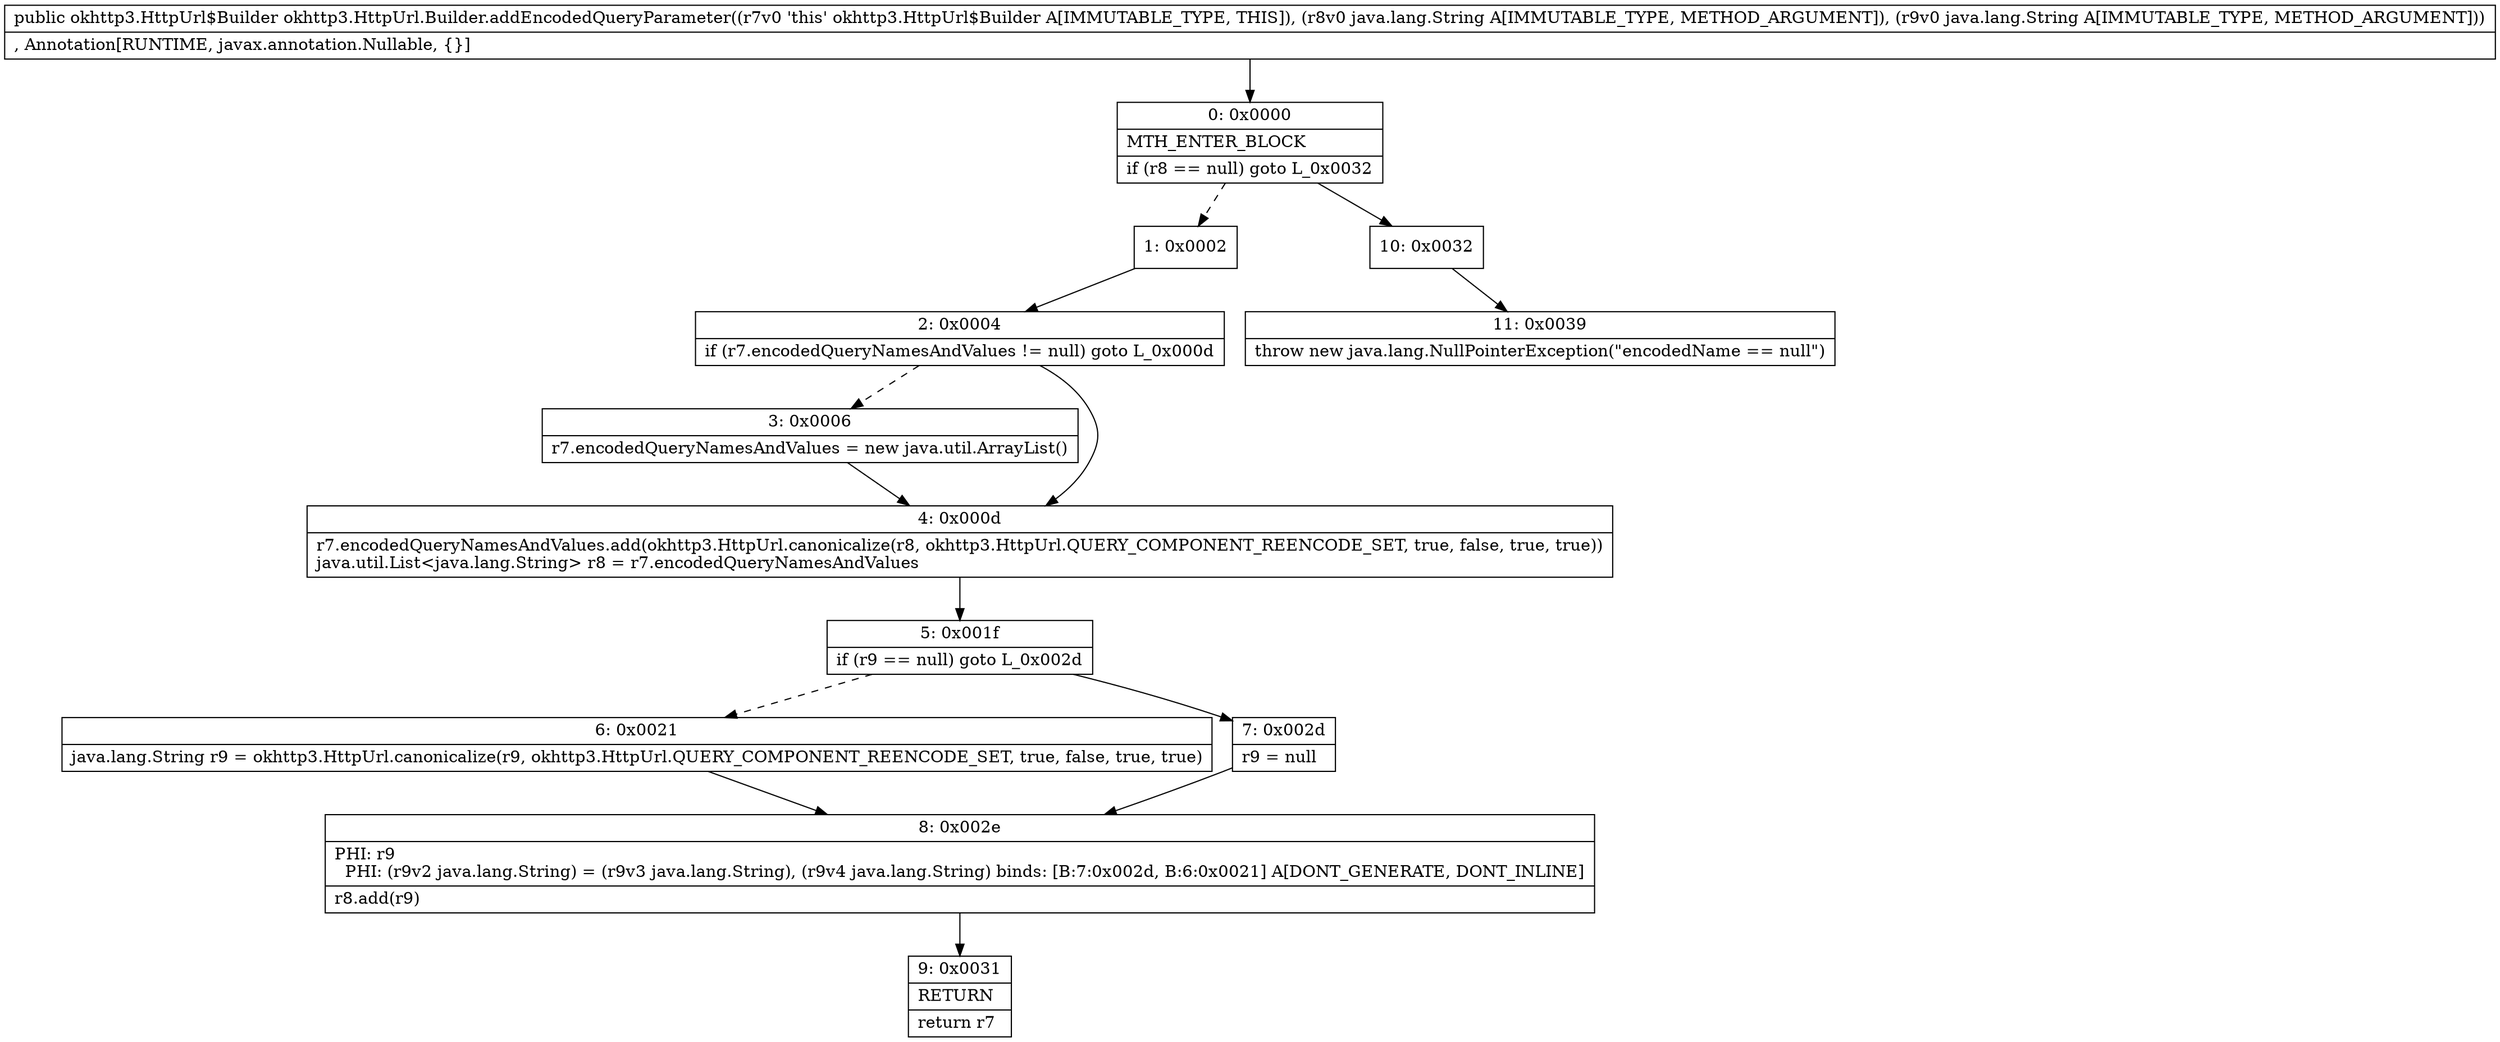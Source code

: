 digraph "CFG forokhttp3.HttpUrl.Builder.addEncodedQueryParameter(Ljava\/lang\/String;Ljava\/lang\/String;)Lokhttp3\/HttpUrl$Builder;" {
Node_0 [shape=record,label="{0\:\ 0x0000|MTH_ENTER_BLOCK\l|if (r8 == null) goto L_0x0032\l}"];
Node_1 [shape=record,label="{1\:\ 0x0002}"];
Node_2 [shape=record,label="{2\:\ 0x0004|if (r7.encodedQueryNamesAndValues != null) goto L_0x000d\l}"];
Node_3 [shape=record,label="{3\:\ 0x0006|r7.encodedQueryNamesAndValues = new java.util.ArrayList()\l}"];
Node_4 [shape=record,label="{4\:\ 0x000d|r7.encodedQueryNamesAndValues.add(okhttp3.HttpUrl.canonicalize(r8, okhttp3.HttpUrl.QUERY_COMPONENT_REENCODE_SET, true, false, true, true))\ljava.util.List\<java.lang.String\> r8 = r7.encodedQueryNamesAndValues\l}"];
Node_5 [shape=record,label="{5\:\ 0x001f|if (r9 == null) goto L_0x002d\l}"];
Node_6 [shape=record,label="{6\:\ 0x0021|java.lang.String r9 = okhttp3.HttpUrl.canonicalize(r9, okhttp3.HttpUrl.QUERY_COMPONENT_REENCODE_SET, true, false, true, true)\l}"];
Node_7 [shape=record,label="{7\:\ 0x002d|r9 = null\l}"];
Node_8 [shape=record,label="{8\:\ 0x002e|PHI: r9 \l  PHI: (r9v2 java.lang.String) = (r9v3 java.lang.String), (r9v4 java.lang.String) binds: [B:7:0x002d, B:6:0x0021] A[DONT_GENERATE, DONT_INLINE]\l|r8.add(r9)\l}"];
Node_9 [shape=record,label="{9\:\ 0x0031|RETURN\l|return r7\l}"];
Node_10 [shape=record,label="{10\:\ 0x0032}"];
Node_11 [shape=record,label="{11\:\ 0x0039|throw new java.lang.NullPointerException(\"encodedName == null\")\l}"];
MethodNode[shape=record,label="{public okhttp3.HttpUrl$Builder okhttp3.HttpUrl.Builder.addEncodedQueryParameter((r7v0 'this' okhttp3.HttpUrl$Builder A[IMMUTABLE_TYPE, THIS]), (r8v0 java.lang.String A[IMMUTABLE_TYPE, METHOD_ARGUMENT]), (r9v0 java.lang.String A[IMMUTABLE_TYPE, METHOD_ARGUMENT]))  | , Annotation[RUNTIME, javax.annotation.Nullable, \{\}]\l}"];
MethodNode -> Node_0;
Node_0 -> Node_1[style=dashed];
Node_0 -> Node_10;
Node_1 -> Node_2;
Node_2 -> Node_3[style=dashed];
Node_2 -> Node_4;
Node_3 -> Node_4;
Node_4 -> Node_5;
Node_5 -> Node_6[style=dashed];
Node_5 -> Node_7;
Node_6 -> Node_8;
Node_7 -> Node_8;
Node_8 -> Node_9;
Node_10 -> Node_11;
}

